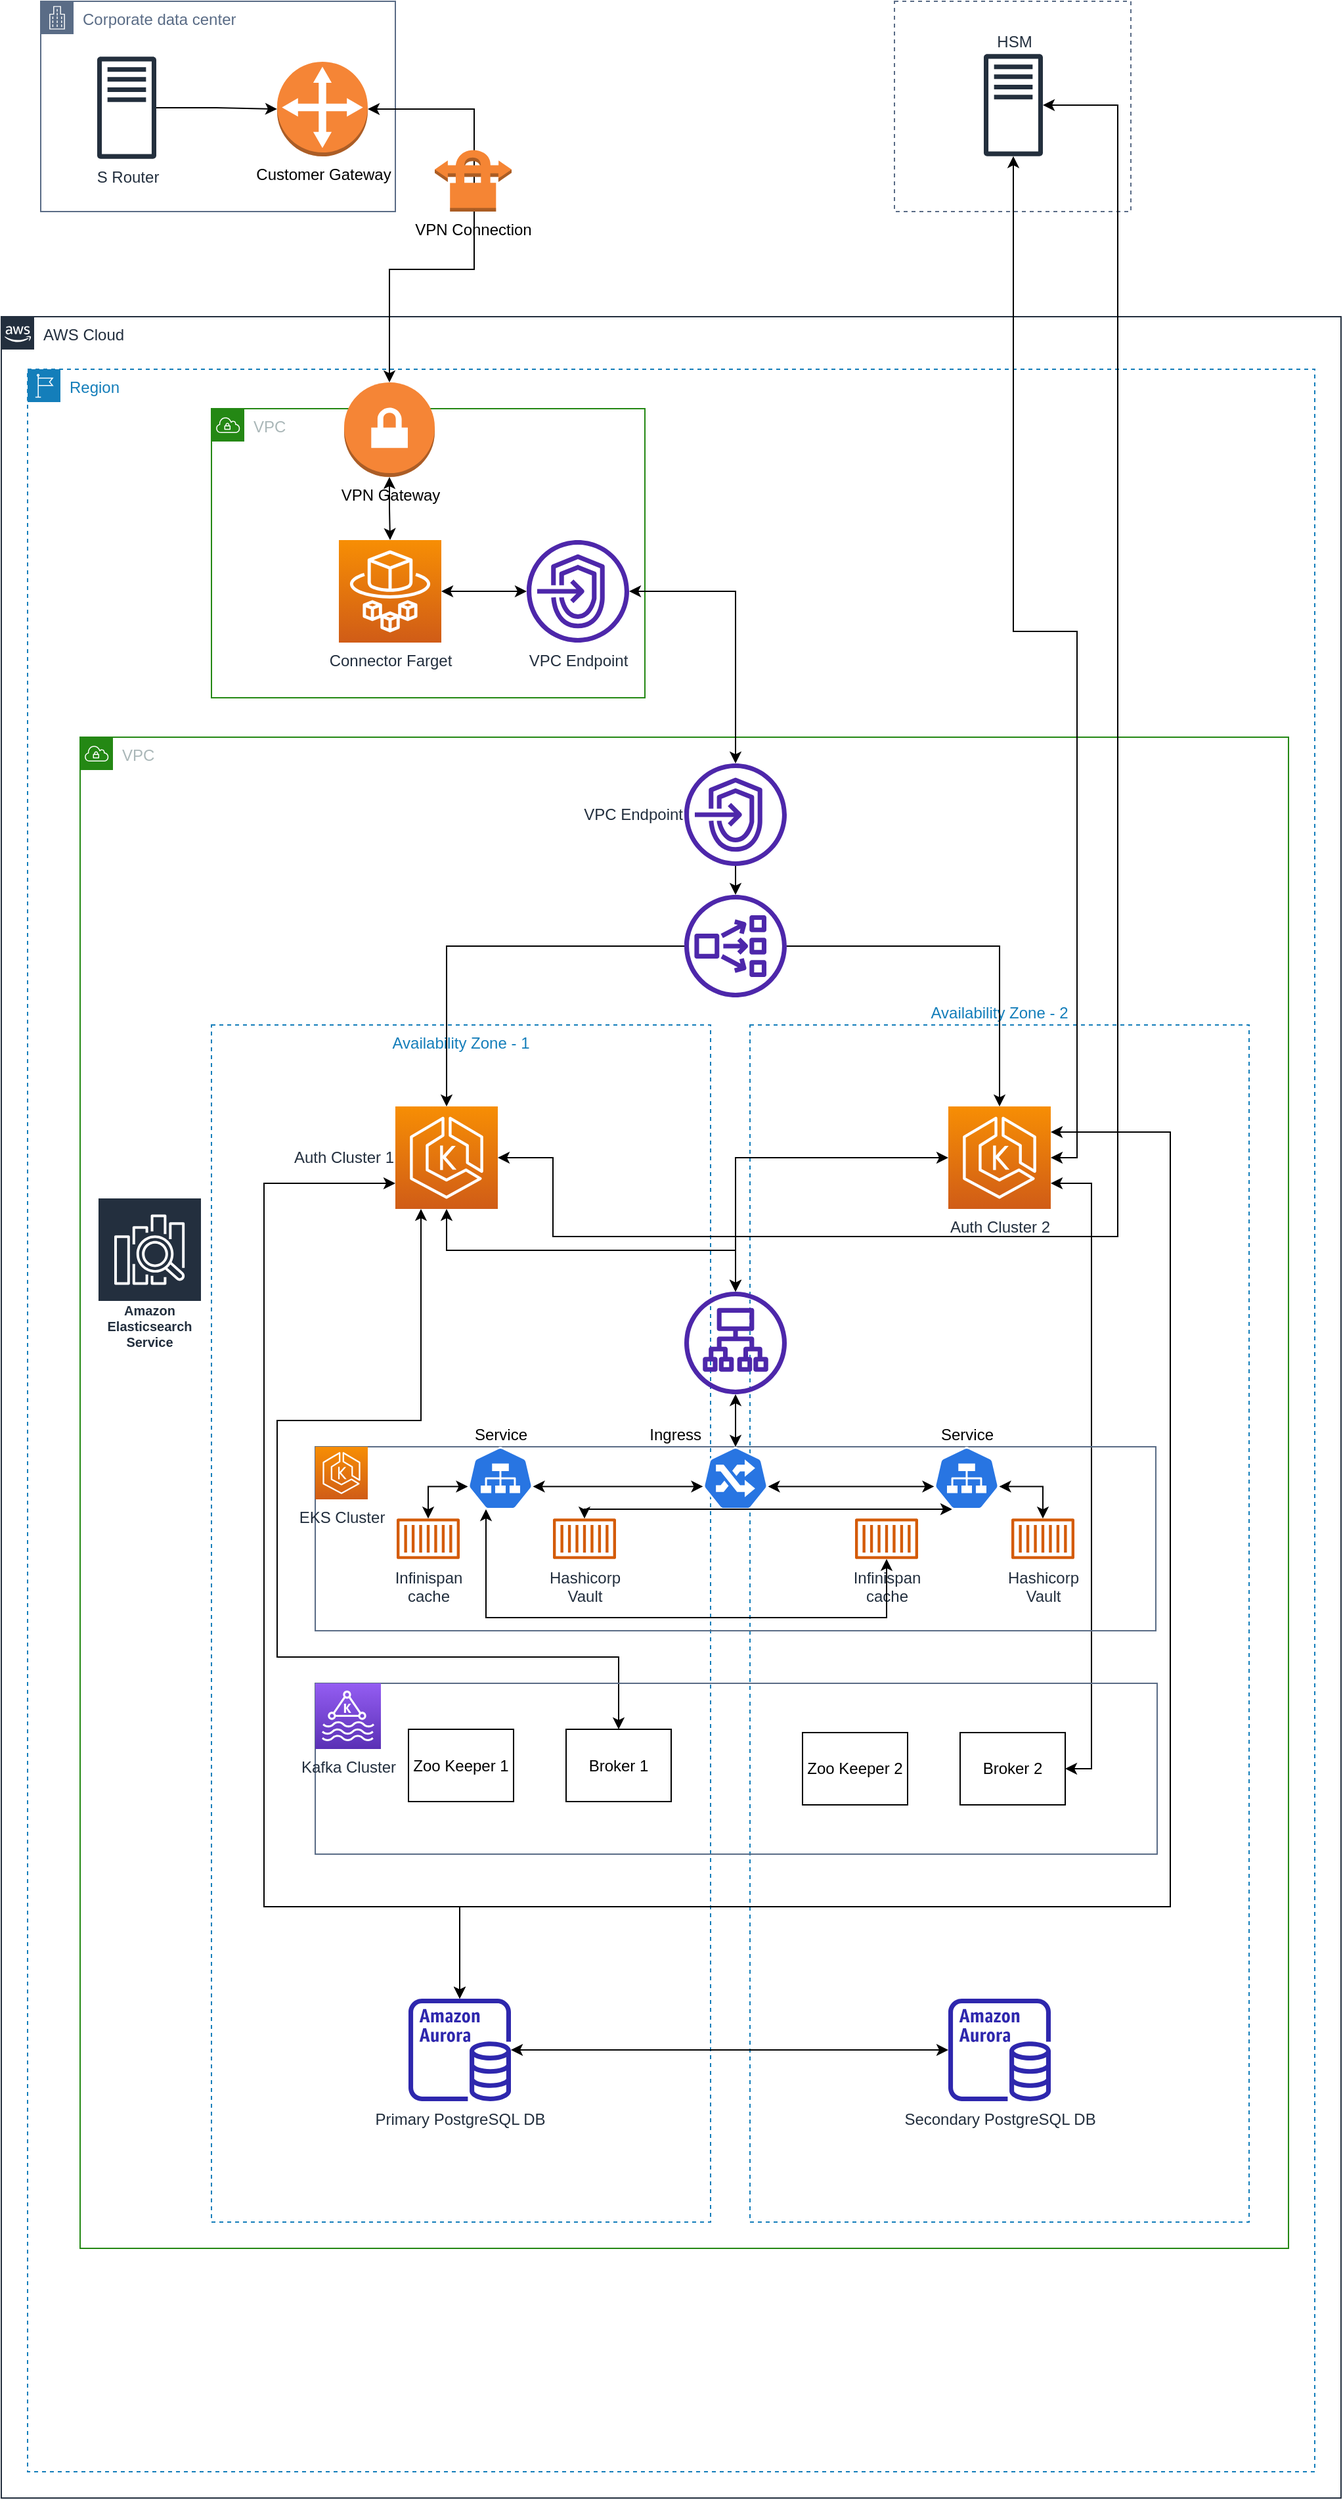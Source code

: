 <mxfile version="17.5.0" type="github">
  <diagram id="ZLm3gOEqDaADDMG7zsBQ" name="Page-1">
    <mxGraphModel dx="1038" dy="579" grid="1" gridSize="10" guides="1" tooltips="1" connect="1" arrows="1" fold="1" page="1" pageScale="1" pageWidth="850" pageHeight="1100" math="0" shadow="0">
      <root>
        <mxCell id="0" />
        <mxCell id="1" parent="0" />
        <mxCell id="sWBqQdJsFsiWwsDBz4wd-2" value="AWS Cloud" style="points=[[0,0],[0.25,0],[0.5,0],[0.75,0],[1,0],[1,0.25],[1,0.5],[1,0.75],[1,1],[0.75,1],[0.5,1],[0.25,1],[0,1],[0,0.75],[0,0.5],[0,0.25]];outlineConnect=0;gradientColor=none;html=1;whiteSpace=wrap;fontSize=12;fontStyle=0;container=1;pointerEvents=0;collapsible=0;recursiveResize=0;shape=mxgraph.aws4.group;grIcon=mxgraph.aws4.group_aws_cloud_alt;strokeColor=#232F3E;fillColor=none;verticalAlign=top;align=left;spacingLeft=30;fontColor=#232F3E;dashed=0;" parent="1" vertex="1">
          <mxGeometry x="20" y="280" width="1020" height="1660" as="geometry" />
        </mxCell>
        <mxCell id="sWBqQdJsFsiWwsDBz4wd-3" value="Region" style="points=[[0,0],[0.25,0],[0.5,0],[0.75,0],[1,0],[1,0.25],[1,0.5],[1,0.75],[1,1],[0.75,1],[0.5,1],[0.25,1],[0,1],[0,0.75],[0,0.5],[0,0.25]];outlineConnect=0;gradientColor=none;html=1;whiteSpace=wrap;fontSize=12;fontStyle=0;container=1;pointerEvents=0;collapsible=0;recursiveResize=0;shape=mxgraph.aws4.group;grIcon=mxgraph.aws4.group_region;strokeColor=#147EBA;fillColor=none;verticalAlign=top;align=left;spacingLeft=30;fontColor=#147EBA;dashed=1;" parent="sWBqQdJsFsiWwsDBz4wd-2" vertex="1">
          <mxGeometry x="20" y="40" width="980" height="1600" as="geometry" />
        </mxCell>
        <mxCell id="sWBqQdJsFsiWwsDBz4wd-5" value="VPC" style="points=[[0,0],[0.25,0],[0.5,0],[0.75,0],[1,0],[1,0.25],[1,0.5],[1,0.75],[1,1],[0.75,1],[0.5,1],[0.25,1],[0,1],[0,0.75],[0,0.5],[0,0.25]];outlineConnect=0;gradientColor=none;html=1;whiteSpace=wrap;fontSize=12;fontStyle=0;container=1;pointerEvents=0;collapsible=0;recursiveResize=0;shape=mxgraph.aws4.group;grIcon=mxgraph.aws4.group_vpc;strokeColor=#248814;fillColor=none;verticalAlign=top;align=left;spacingLeft=30;fontColor=#AAB7B8;dashed=0;" parent="sWBqQdJsFsiWwsDBz4wd-3" vertex="1">
          <mxGeometry x="140" y="30" width="330" height="220" as="geometry" />
        </mxCell>
        <mxCell id="sWBqQdJsFsiWwsDBz4wd-17" style="edgeStyle=orthogonalEdgeStyle;rounded=0;orthogonalLoop=1;jettySize=auto;html=1;startArrow=classic;startFill=1;" parent="sWBqQdJsFsiWwsDBz4wd-5" source="sWBqQdJsFsiWwsDBz4wd-14" target="sWBqQdJsFsiWwsDBz4wd-16" edge="1">
          <mxGeometry relative="1" as="geometry" />
        </mxCell>
        <mxCell id="sWBqQdJsFsiWwsDBz4wd-14" value="Connector Farget" style="sketch=0;points=[[0,0,0],[0.25,0,0],[0.5,0,0],[0.75,0,0],[1,0,0],[0,1,0],[0.25,1,0],[0.5,1,0],[0.75,1,0],[1,1,0],[0,0.25,0],[0,0.5,0],[0,0.75,0],[1,0.25,0],[1,0.5,0],[1,0.75,0]];outlineConnect=0;fontColor=#232F3E;gradientColor=#F78E04;gradientDirection=north;fillColor=#D05C17;strokeColor=#ffffff;dashed=0;verticalLabelPosition=bottom;verticalAlign=top;align=center;html=1;fontSize=12;fontStyle=0;aspect=fixed;shape=mxgraph.aws4.resourceIcon;resIcon=mxgraph.aws4.fargate;" parent="sWBqQdJsFsiWwsDBz4wd-5" vertex="1">
          <mxGeometry x="97" y="100" width="78" height="78" as="geometry" />
        </mxCell>
        <mxCell id="sWBqQdJsFsiWwsDBz4wd-16" value="VPC Endpoint" style="sketch=0;outlineConnect=0;fontColor=#232F3E;gradientColor=none;fillColor=#4D27AA;strokeColor=none;dashed=0;verticalLabelPosition=bottom;verticalAlign=top;align=center;html=1;fontSize=12;fontStyle=0;aspect=fixed;pointerEvents=1;shape=mxgraph.aws4.endpoints;" parent="sWBqQdJsFsiWwsDBz4wd-5" vertex="1">
          <mxGeometry x="240" y="100" width="78" height="78" as="geometry" />
        </mxCell>
        <mxCell id="sWBqQdJsFsiWwsDBz4wd-15" style="edgeStyle=orthogonalEdgeStyle;rounded=0;orthogonalLoop=1;jettySize=auto;html=1;startArrow=classic;startFill=1;" parent="sWBqQdJsFsiWwsDBz4wd-3" source="sWBqQdJsFsiWwsDBz4wd-10" target="sWBqQdJsFsiWwsDBz4wd-14" edge="1">
          <mxGeometry relative="1" as="geometry" />
        </mxCell>
        <mxCell id="sWBqQdJsFsiWwsDBz4wd-10" value="VPN Gateway" style="outlineConnect=0;dashed=0;verticalLabelPosition=bottom;verticalAlign=top;align=center;html=1;shape=mxgraph.aws3.vpn_gateway;fillColor=#F58536;gradientColor=none;" parent="sWBqQdJsFsiWwsDBz4wd-3" vertex="1">
          <mxGeometry x="241" y="10" width="69" height="72" as="geometry" />
        </mxCell>
        <mxCell id="sWBqQdJsFsiWwsDBz4wd-18" value="VPC" style="points=[[0,0],[0.25,0],[0.5,0],[0.75,0],[1,0],[1,0.25],[1,0.5],[1,0.75],[1,1],[0.75,1],[0.5,1],[0.25,1],[0,1],[0,0.75],[0,0.5],[0,0.25]];outlineConnect=0;gradientColor=none;html=1;whiteSpace=wrap;fontSize=12;fontStyle=0;container=1;pointerEvents=0;collapsible=0;recursiveResize=0;shape=mxgraph.aws4.group;grIcon=mxgraph.aws4.group_vpc;strokeColor=#248814;fillColor=none;verticalAlign=top;align=left;spacingLeft=30;fontColor=#AAB7B8;dashed=0;" parent="sWBqQdJsFsiWwsDBz4wd-3" vertex="1">
          <mxGeometry x="40" y="280" width="920" height="1150" as="geometry" />
        </mxCell>
        <mxCell id="WpvP-rq0O9A4-NwhxeJN-3" style="edgeStyle=orthogonalEdgeStyle;rounded=0;orthogonalLoop=1;jettySize=auto;html=1;" edge="1" parent="sWBqQdJsFsiWwsDBz4wd-18" source="sWBqQdJsFsiWwsDBz4wd-19" target="WpvP-rq0O9A4-NwhxeJN-2">
          <mxGeometry relative="1" as="geometry" />
        </mxCell>
        <mxCell id="sWBqQdJsFsiWwsDBz4wd-19" value="VPC Endpoint" style="sketch=0;outlineConnect=0;fontColor=#232F3E;gradientColor=none;fillColor=#4D27AA;strokeColor=none;dashed=0;verticalLabelPosition=middle;verticalAlign=middle;align=right;html=1;fontSize=12;fontStyle=0;aspect=fixed;pointerEvents=1;shape=mxgraph.aws4.endpoints;labelPosition=left;" parent="sWBqQdJsFsiWwsDBz4wd-18" vertex="1">
          <mxGeometry x="460" y="20" width="78" height="78" as="geometry" />
        </mxCell>
        <mxCell id="sWBqQdJsFsiWwsDBz4wd-21" value="Availability Zone - 1" style="fillColor=none;strokeColor=#147EBA;dashed=1;verticalAlign=top;fontStyle=0;fontColor=#147EBA;" parent="sWBqQdJsFsiWwsDBz4wd-18" vertex="1">
          <mxGeometry x="100" y="219" width="380" height="911" as="geometry" />
        </mxCell>
        <mxCell id="WpvP-rq0O9A4-NwhxeJN-25" style="edgeStyle=orthogonalEdgeStyle;rounded=0;orthogonalLoop=1;jettySize=auto;html=1;exitX=0.5;exitY=1;exitDx=0;exitDy=0;exitPerimeter=0;startArrow=classic;startFill=1;" edge="1" parent="sWBqQdJsFsiWwsDBz4wd-18" source="sWBqQdJsFsiWwsDBz4wd-22" target="WpvP-rq0O9A4-NwhxeJN-20">
          <mxGeometry relative="1" as="geometry" />
        </mxCell>
        <mxCell id="WpvP-rq0O9A4-NwhxeJN-42" style="edgeStyle=orthogonalEdgeStyle;rounded=0;orthogonalLoop=1;jettySize=auto;html=1;exitX=0.25;exitY=1;exitDx=0;exitDy=0;exitPerimeter=0;entryX=0.5;entryY=0;entryDx=0;entryDy=0;startArrow=classic;startFill=1;" edge="1" parent="sWBqQdJsFsiWwsDBz4wd-18" source="sWBqQdJsFsiWwsDBz4wd-22" target="WpvP-rq0O9A4-NwhxeJN-39">
          <mxGeometry relative="1" as="geometry">
            <Array as="points">
              <mxPoint x="260" y="520" />
              <mxPoint x="150" y="520" />
              <mxPoint x="150" y="700" />
              <mxPoint x="410" y="700" />
            </Array>
          </mxGeometry>
        </mxCell>
        <mxCell id="WpvP-rq0O9A4-NwhxeJN-47" style="edgeStyle=orthogonalEdgeStyle;rounded=0;orthogonalLoop=1;jettySize=auto;html=1;exitX=0;exitY=0.75;exitDx=0;exitDy=0;exitPerimeter=0;startArrow=classic;startFill=1;" edge="1" parent="sWBqQdJsFsiWwsDBz4wd-18" source="sWBqQdJsFsiWwsDBz4wd-22" target="WpvP-rq0O9A4-NwhxeJN-44">
          <mxGeometry relative="1" as="geometry">
            <Array as="points">
              <mxPoint x="140" y="340" />
              <mxPoint x="140" y="890" />
              <mxPoint x="289" y="890" />
            </Array>
          </mxGeometry>
        </mxCell>
        <mxCell id="sWBqQdJsFsiWwsDBz4wd-22" value="Auth Cluster 1" style="sketch=0;points=[[0,0,0],[0.25,0,0],[0.5,0,0],[0.75,0,0],[1,0,0],[0,1,0],[0.25,1,0],[0.5,1,0],[0.75,1,0],[1,1,0],[0,0.25,0],[0,0.5,0],[0,0.75,0],[1,0.25,0],[1,0.5,0],[1,0.75,0]];outlineConnect=0;fontColor=#232F3E;gradientColor=#F78E04;gradientDirection=north;fillColor=#D05C17;strokeColor=#ffffff;dashed=0;verticalLabelPosition=middle;verticalAlign=middle;align=right;html=1;fontSize=12;fontStyle=0;aspect=fixed;shape=mxgraph.aws4.resourceIcon;resIcon=mxgraph.aws4.eks;labelPosition=left;" parent="sWBqQdJsFsiWwsDBz4wd-18" vertex="1">
          <mxGeometry x="240" y="281" width="78" height="78" as="geometry" />
        </mxCell>
        <mxCell id="WpvP-rq0O9A4-NwhxeJN-1" value="Availability Zone - 2" style="fillColor=none;strokeColor=#147EBA;dashed=1;verticalAlign=bottom;fontStyle=0;fontColor=#147EBA;labelPosition=center;verticalLabelPosition=top;align=center;" vertex="1" parent="sWBqQdJsFsiWwsDBz4wd-18">
          <mxGeometry x="510" y="219" width="380" height="911" as="geometry" />
        </mxCell>
        <mxCell id="WpvP-rq0O9A4-NwhxeJN-6" style="edgeStyle=orthogonalEdgeStyle;rounded=0;orthogonalLoop=1;jettySize=auto;html=1;entryX=0.5;entryY=0;entryDx=0;entryDy=0;entryPerimeter=0;" edge="1" parent="sWBqQdJsFsiWwsDBz4wd-18" source="WpvP-rq0O9A4-NwhxeJN-2" target="sWBqQdJsFsiWwsDBz4wd-22">
          <mxGeometry relative="1" as="geometry" />
        </mxCell>
        <mxCell id="WpvP-rq0O9A4-NwhxeJN-7" style="edgeStyle=orthogonalEdgeStyle;rounded=0;orthogonalLoop=1;jettySize=auto;html=1;" edge="1" parent="sWBqQdJsFsiWwsDBz4wd-18" source="WpvP-rq0O9A4-NwhxeJN-2" target="WpvP-rq0O9A4-NwhxeJN-5">
          <mxGeometry relative="1" as="geometry" />
        </mxCell>
        <mxCell id="WpvP-rq0O9A4-NwhxeJN-2" value="" style="sketch=0;outlineConnect=0;fontColor=#232F3E;gradientColor=none;fillColor=#4D27AA;strokeColor=none;dashed=0;verticalLabelPosition=bottom;verticalAlign=top;align=center;html=1;fontSize=12;fontStyle=0;aspect=fixed;pointerEvents=1;shape=mxgraph.aws4.network_load_balancer;" vertex="1" parent="sWBqQdJsFsiWwsDBz4wd-18">
          <mxGeometry x="460" y="120" width="78" height="78" as="geometry" />
        </mxCell>
        <mxCell id="WpvP-rq0O9A4-NwhxeJN-4" value="Amazon Elasticsearch Service" style="sketch=0;outlineConnect=0;fontColor=#232F3E;gradientColor=none;strokeColor=#ffffff;fillColor=#232F3E;dashed=0;verticalLabelPosition=middle;verticalAlign=bottom;align=center;html=1;whiteSpace=wrap;fontSize=10;fontStyle=1;spacing=3;shape=mxgraph.aws4.productIcon;prIcon=mxgraph.aws4.elasticsearch_service;" vertex="1" parent="sWBqQdJsFsiWwsDBz4wd-18">
          <mxGeometry x="13" y="350" width="80" height="120" as="geometry" />
        </mxCell>
        <mxCell id="WpvP-rq0O9A4-NwhxeJN-26" style="edgeStyle=orthogonalEdgeStyle;rounded=0;orthogonalLoop=1;jettySize=auto;html=1;startArrow=classic;startFill=1;" edge="1" parent="sWBqQdJsFsiWwsDBz4wd-18" source="WpvP-rq0O9A4-NwhxeJN-5" target="WpvP-rq0O9A4-NwhxeJN-20">
          <mxGeometry relative="1" as="geometry" />
        </mxCell>
        <mxCell id="WpvP-rq0O9A4-NwhxeJN-43" style="edgeStyle=orthogonalEdgeStyle;rounded=0;orthogonalLoop=1;jettySize=auto;html=1;exitX=1;exitY=0.75;exitDx=0;exitDy=0;exitPerimeter=0;entryX=1;entryY=0.5;entryDx=0;entryDy=0;startArrow=classic;startFill=1;" edge="1" parent="sWBqQdJsFsiWwsDBz4wd-18" source="WpvP-rq0O9A4-NwhxeJN-5" target="WpvP-rq0O9A4-NwhxeJN-41">
          <mxGeometry relative="1" as="geometry" />
        </mxCell>
        <mxCell id="WpvP-rq0O9A4-NwhxeJN-49" style="edgeStyle=orthogonalEdgeStyle;rounded=0;orthogonalLoop=1;jettySize=auto;html=1;exitX=1;exitY=0.25;exitDx=0;exitDy=0;exitPerimeter=0;startArrow=classic;startFill=1;" edge="1" parent="sWBqQdJsFsiWwsDBz4wd-18" source="WpvP-rq0O9A4-NwhxeJN-5" target="WpvP-rq0O9A4-NwhxeJN-44">
          <mxGeometry relative="1" as="geometry">
            <Array as="points">
              <mxPoint x="830" y="301" />
              <mxPoint x="830" y="890" />
              <mxPoint x="289" y="890" />
            </Array>
          </mxGeometry>
        </mxCell>
        <mxCell id="WpvP-rq0O9A4-NwhxeJN-5" value="Auth Cluster 2" style="sketch=0;points=[[0,0,0],[0.25,0,0],[0.5,0,0],[0.75,0,0],[1,0,0],[0,1,0],[0.25,1,0],[0.5,1,0],[0.75,1,0],[1,1,0],[0,0.25,0],[0,0.5,0],[0,0.75,0],[1,0.25,0],[1,0.5,0],[1,0.75,0]];outlineConnect=0;fontColor=#232F3E;gradientColor=#F78E04;gradientDirection=north;fillColor=#D05C17;strokeColor=#ffffff;dashed=0;verticalLabelPosition=bottom;verticalAlign=top;align=center;html=1;fontSize=12;fontStyle=0;aspect=fixed;shape=mxgraph.aws4.resourceIcon;resIcon=mxgraph.aws4.eks;labelPosition=center;" vertex="1" parent="sWBqQdJsFsiWwsDBz4wd-18">
          <mxGeometry x="661" y="281" width="78" height="78" as="geometry" />
        </mxCell>
        <mxCell id="WpvP-rq0O9A4-NwhxeJN-18" value="" style="group;labelPosition=center;verticalLabelPosition=top;align=center;verticalAlign=bottom;" vertex="1" connectable="0" parent="sWBqQdJsFsiWwsDBz4wd-18">
          <mxGeometry x="179" y="540" width="640" height="140" as="geometry" />
        </mxCell>
        <mxCell id="WpvP-rq0O9A4-NwhxeJN-13" value="" style="fillColor=none;strokeColor=#5A6C86;verticalAlign=top;fontStyle=0;fontColor=#5A6C86;" vertex="1" parent="WpvP-rq0O9A4-NwhxeJN-18">
          <mxGeometry width="640" height="140" as="geometry" />
        </mxCell>
        <mxCell id="WpvP-rq0O9A4-NwhxeJN-14" value="Infinispan&lt;br&gt;cache" style="sketch=0;outlineConnect=0;fontColor=#232F3E;gradientColor=none;fillColor=#D45B07;strokeColor=none;dashed=0;verticalLabelPosition=bottom;verticalAlign=top;align=center;html=1;fontSize=12;fontStyle=0;aspect=fixed;pointerEvents=1;shape=mxgraph.aws4.container_1;" vertex="1" parent="WpvP-rq0O9A4-NwhxeJN-18">
          <mxGeometry x="62" y="54.5" width="48" height="31" as="geometry" />
        </mxCell>
        <mxCell id="WpvP-rq0O9A4-NwhxeJN-15" value="Hashicorp&lt;br&gt;Vault" style="sketch=0;outlineConnect=0;fontColor=#232F3E;gradientColor=none;fillColor=#D45B07;strokeColor=none;dashed=0;verticalLabelPosition=bottom;verticalAlign=top;align=center;html=1;fontSize=12;fontStyle=0;aspect=fixed;pointerEvents=1;shape=mxgraph.aws4.container_1;" vertex="1" parent="WpvP-rq0O9A4-NwhxeJN-18">
          <mxGeometry x="181" y="54.5" width="48" height="31" as="geometry" />
        </mxCell>
        <mxCell id="WpvP-rq0O9A4-NwhxeJN-16" value="Infinispan&lt;br&gt;cache" style="sketch=0;outlineConnect=0;fontColor=#232F3E;gradientColor=none;fillColor=#D45B07;strokeColor=none;dashed=0;verticalLabelPosition=bottom;verticalAlign=top;align=center;html=1;fontSize=12;fontStyle=0;aspect=fixed;pointerEvents=1;shape=mxgraph.aws4.container_1;" vertex="1" parent="WpvP-rq0O9A4-NwhxeJN-18">
          <mxGeometry x="411" y="54.5" width="48" height="31" as="geometry" />
        </mxCell>
        <mxCell id="WpvP-rq0O9A4-NwhxeJN-17" value="Hashicorp&lt;br&gt;Vault" style="sketch=0;outlineConnect=0;fontColor=#232F3E;gradientColor=none;fillColor=#D45B07;strokeColor=none;dashed=0;verticalLabelPosition=bottom;verticalAlign=top;align=center;html=1;fontSize=12;fontStyle=0;aspect=fixed;pointerEvents=1;shape=mxgraph.aws4.container_1;" vertex="1" parent="WpvP-rq0O9A4-NwhxeJN-18">
          <mxGeometry x="530" y="54.5" width="48" height="31" as="geometry" />
        </mxCell>
        <mxCell id="WpvP-rq0O9A4-NwhxeJN-19" value="EKS Cluster" style="sketch=0;points=[[0,0,0],[0.25,0,0],[0.5,0,0],[0.75,0,0],[1,0,0],[0,1,0],[0.25,1,0],[0.5,1,0],[0.75,1,0],[1,1,0],[0,0.25,0],[0,0.5,0],[0,0.75,0],[1,0.25,0],[1,0.5,0],[1,0.75,0]];outlineConnect=0;fontColor=#232F3E;gradientColor=#F78E04;gradientDirection=north;fillColor=#D05C17;strokeColor=#ffffff;dashed=0;verticalLabelPosition=bottom;verticalAlign=top;align=center;html=1;fontSize=12;fontStyle=0;aspect=fixed;shape=mxgraph.aws4.resourceIcon;resIcon=mxgraph.aws4.eks;" vertex="1" parent="WpvP-rq0O9A4-NwhxeJN-18">
          <mxGeometry width="40" height="40" as="geometry" />
        </mxCell>
        <mxCell id="WpvP-rq0O9A4-NwhxeJN-27" style="edgeStyle=orthogonalEdgeStyle;rounded=0;orthogonalLoop=1;jettySize=auto;html=1;exitX=0.005;exitY=0.63;exitDx=0;exitDy=0;exitPerimeter=0;entryX=0.995;entryY=0.63;entryDx=0;entryDy=0;entryPerimeter=0;startArrow=classic;startFill=1;" edge="1" parent="WpvP-rq0O9A4-NwhxeJN-18" source="WpvP-rq0O9A4-NwhxeJN-21" target="WpvP-rq0O9A4-NwhxeJN-22">
          <mxGeometry relative="1" as="geometry" />
        </mxCell>
        <mxCell id="WpvP-rq0O9A4-NwhxeJN-29" style="edgeStyle=orthogonalEdgeStyle;rounded=0;orthogonalLoop=1;jettySize=auto;html=1;exitX=0.995;exitY=0.63;exitDx=0;exitDy=0;exitPerimeter=0;entryX=0.005;entryY=0.63;entryDx=0;entryDy=0;entryPerimeter=0;startArrow=classic;startFill=1;" edge="1" parent="WpvP-rq0O9A4-NwhxeJN-18" source="WpvP-rq0O9A4-NwhxeJN-21" target="WpvP-rq0O9A4-NwhxeJN-23">
          <mxGeometry relative="1" as="geometry" />
        </mxCell>
        <mxCell id="WpvP-rq0O9A4-NwhxeJN-21" value="Ingress" style="sketch=0;html=1;dashed=0;whitespace=wrap;fillColor=#2875E2;strokeColor=#ffffff;points=[[0.005,0.63,0],[0.1,0.2,0],[0.9,0.2,0],[0.5,0,0],[0.995,0.63,0],[0.72,0.99,0],[0.5,1,0],[0.28,0.99,0]];shape=mxgraph.kubernetes.icon;prIcon=ing;labelPosition=left;verticalLabelPosition=top;align=right;verticalAlign=bottom;" vertex="1" parent="WpvP-rq0O9A4-NwhxeJN-18">
          <mxGeometry x="295" width="50" height="48" as="geometry" />
        </mxCell>
        <mxCell id="WpvP-rq0O9A4-NwhxeJN-30" style="edgeStyle=orthogonalEdgeStyle;rounded=0;orthogonalLoop=1;jettySize=auto;html=1;exitX=0.005;exitY=0.63;exitDx=0;exitDy=0;exitPerimeter=0;startArrow=classic;startFill=1;" edge="1" parent="WpvP-rq0O9A4-NwhxeJN-18" source="WpvP-rq0O9A4-NwhxeJN-22" target="WpvP-rq0O9A4-NwhxeJN-14">
          <mxGeometry relative="1" as="geometry" />
        </mxCell>
        <mxCell id="WpvP-rq0O9A4-NwhxeJN-31" style="edgeStyle=orthogonalEdgeStyle;rounded=0;orthogonalLoop=1;jettySize=auto;html=1;exitX=0.28;exitY=0.99;exitDx=0;exitDy=0;exitPerimeter=0;startArrow=classic;startFill=1;" edge="1" parent="WpvP-rq0O9A4-NwhxeJN-18" source="WpvP-rq0O9A4-NwhxeJN-22" target="WpvP-rq0O9A4-NwhxeJN-16">
          <mxGeometry relative="1" as="geometry">
            <Array as="points">
              <mxPoint x="130" y="130" />
              <mxPoint x="435" y="130" />
            </Array>
          </mxGeometry>
        </mxCell>
        <mxCell id="WpvP-rq0O9A4-NwhxeJN-22" value="Service" style="sketch=0;html=1;dashed=0;whitespace=wrap;fillColor=#2875E2;strokeColor=#ffffff;points=[[0.005,0.63,0],[0.1,0.2,0],[0.9,0.2,0],[0.5,0,0],[0.995,0.63,0],[0.72,0.99,0],[0.5,1,0],[0.28,0.99,0]];shape=mxgraph.kubernetes.icon;prIcon=svc;labelPosition=center;verticalLabelPosition=top;align=center;verticalAlign=bottom;" vertex="1" parent="WpvP-rq0O9A4-NwhxeJN-18">
          <mxGeometry x="116" width="50" height="48" as="geometry" />
        </mxCell>
        <mxCell id="WpvP-rq0O9A4-NwhxeJN-32" style="edgeStyle=orthogonalEdgeStyle;rounded=0;orthogonalLoop=1;jettySize=auto;html=1;exitX=0.995;exitY=0.63;exitDx=0;exitDy=0;exitPerimeter=0;startArrow=classic;startFill=1;" edge="1" parent="WpvP-rq0O9A4-NwhxeJN-18" source="WpvP-rq0O9A4-NwhxeJN-23" target="WpvP-rq0O9A4-NwhxeJN-17">
          <mxGeometry relative="1" as="geometry" />
        </mxCell>
        <mxCell id="WpvP-rq0O9A4-NwhxeJN-33" style="edgeStyle=orthogonalEdgeStyle;rounded=0;orthogonalLoop=1;jettySize=auto;html=1;exitX=0.28;exitY=0.99;exitDx=0;exitDy=0;exitPerimeter=0;startArrow=classic;startFill=1;" edge="1" parent="WpvP-rq0O9A4-NwhxeJN-18" source="WpvP-rq0O9A4-NwhxeJN-23" target="WpvP-rq0O9A4-NwhxeJN-15">
          <mxGeometry relative="1" as="geometry">
            <Array as="points">
              <mxPoint x="205" y="48" />
            </Array>
          </mxGeometry>
        </mxCell>
        <mxCell id="WpvP-rq0O9A4-NwhxeJN-23" value="Service" style="sketch=0;html=1;dashed=0;whitespace=wrap;fillColor=#2875E2;strokeColor=#ffffff;points=[[0.005,0.63,0],[0.1,0.2,0],[0.9,0.2,0],[0.5,0,0],[0.995,0.63,0],[0.72,0.99,0],[0.5,1,0],[0.28,0.99,0]];shape=mxgraph.kubernetes.icon;prIcon=svc;labelPosition=center;verticalLabelPosition=top;align=center;verticalAlign=bottom;" vertex="1" parent="WpvP-rq0O9A4-NwhxeJN-18">
          <mxGeometry x="471" width="50" height="48" as="geometry" />
        </mxCell>
        <mxCell id="WpvP-rq0O9A4-NwhxeJN-24" style="edgeStyle=orthogonalEdgeStyle;rounded=0;orthogonalLoop=1;jettySize=auto;html=1;entryX=0.5;entryY=0;entryDx=0;entryDy=0;entryPerimeter=0;startArrow=classic;startFill=1;" edge="1" parent="sWBqQdJsFsiWwsDBz4wd-18" source="WpvP-rq0O9A4-NwhxeJN-20" target="WpvP-rq0O9A4-NwhxeJN-21">
          <mxGeometry relative="1" as="geometry" />
        </mxCell>
        <mxCell id="WpvP-rq0O9A4-NwhxeJN-20" value="" style="sketch=0;outlineConnect=0;fontColor=#232F3E;gradientColor=none;fillColor=#4D27AA;strokeColor=none;dashed=0;verticalLabelPosition=bottom;verticalAlign=top;align=center;html=1;fontSize=12;fontStyle=0;aspect=fixed;pointerEvents=1;shape=mxgraph.aws4.application_load_balancer;" vertex="1" parent="sWBqQdJsFsiWwsDBz4wd-18">
          <mxGeometry x="460" y="422" width="78" height="78" as="geometry" />
        </mxCell>
        <mxCell id="WpvP-rq0O9A4-NwhxeJN-34" value="" style="fillColor=none;strokeColor=#5A6C86;verticalAlign=top;fontStyle=0;fontColor=#5A6C86;" vertex="1" parent="sWBqQdJsFsiWwsDBz4wd-18">
          <mxGeometry x="179" y="720" width="641" height="130" as="geometry" />
        </mxCell>
        <mxCell id="WpvP-rq0O9A4-NwhxeJN-35" value="Kafka Cluster" style="sketch=0;points=[[0,0,0],[0.25,0,0],[0.5,0,0],[0.75,0,0],[1,0,0],[0,1,0],[0.25,1,0],[0.5,1,0],[0.75,1,0],[1,1,0],[0,0.25,0],[0,0.5,0],[0,0.75,0],[1,0.25,0],[1,0.5,0],[1,0.75,0]];outlineConnect=0;fontColor=#232F3E;gradientColor=#945DF2;gradientDirection=north;fillColor=#5A30B5;strokeColor=#ffffff;dashed=0;verticalLabelPosition=bottom;verticalAlign=top;align=center;html=1;fontSize=12;fontStyle=0;aspect=fixed;shape=mxgraph.aws4.resourceIcon;resIcon=mxgraph.aws4.managed_streaming_for_kafka;" vertex="1" parent="sWBqQdJsFsiWwsDBz4wd-18">
          <mxGeometry x="179" y="720" width="50" height="50" as="geometry" />
        </mxCell>
        <mxCell id="WpvP-rq0O9A4-NwhxeJN-38" value="Zoo Keeper 1" style="whiteSpace=wrap;html=1;" vertex="1" parent="sWBqQdJsFsiWwsDBz4wd-18">
          <mxGeometry x="250" y="755" width="80" height="55" as="geometry" />
        </mxCell>
        <mxCell id="WpvP-rq0O9A4-NwhxeJN-39" value="Broker 1" style="whiteSpace=wrap;html=1;" vertex="1" parent="sWBqQdJsFsiWwsDBz4wd-18">
          <mxGeometry x="370" y="755" width="80" height="55" as="geometry" />
        </mxCell>
        <mxCell id="WpvP-rq0O9A4-NwhxeJN-40" value="Zoo Keeper 2" style="whiteSpace=wrap;html=1;" vertex="1" parent="sWBqQdJsFsiWwsDBz4wd-18">
          <mxGeometry x="550" y="757.5" width="80" height="55" as="geometry" />
        </mxCell>
        <mxCell id="WpvP-rq0O9A4-NwhxeJN-41" value="Broker 2" style="whiteSpace=wrap;html=1;" vertex="1" parent="sWBqQdJsFsiWwsDBz4wd-18">
          <mxGeometry x="670" y="757.5" width="80" height="55" as="geometry" />
        </mxCell>
        <mxCell id="WpvP-rq0O9A4-NwhxeJN-46" style="edgeStyle=orthogonalEdgeStyle;rounded=0;orthogonalLoop=1;jettySize=auto;html=1;startArrow=classic;startFill=1;" edge="1" parent="sWBqQdJsFsiWwsDBz4wd-18" source="WpvP-rq0O9A4-NwhxeJN-44" target="WpvP-rq0O9A4-NwhxeJN-45">
          <mxGeometry relative="1" as="geometry" />
        </mxCell>
        <mxCell id="WpvP-rq0O9A4-NwhxeJN-44" value="Primary PostgreSQL DB" style="sketch=0;outlineConnect=0;fontColor=#232F3E;gradientColor=none;fillColor=#2E27AD;strokeColor=none;dashed=0;verticalLabelPosition=bottom;verticalAlign=top;align=center;html=1;fontSize=12;fontStyle=0;aspect=fixed;pointerEvents=1;shape=mxgraph.aws4.aurora_instance;" vertex="1" parent="sWBqQdJsFsiWwsDBz4wd-18">
          <mxGeometry x="250" y="960" width="78" height="78" as="geometry" />
        </mxCell>
        <mxCell id="WpvP-rq0O9A4-NwhxeJN-45" value="Secondary PostgreSQL DB" style="sketch=0;outlineConnect=0;fontColor=#232F3E;gradientColor=none;fillColor=#2E27AD;strokeColor=none;dashed=0;verticalLabelPosition=bottom;verticalAlign=top;align=center;html=1;fontSize=12;fontStyle=0;aspect=fixed;pointerEvents=1;shape=mxgraph.aws4.aurora_instance;" vertex="1" parent="sWBqQdJsFsiWwsDBz4wd-18">
          <mxGeometry x="661" y="960" width="78" height="78" as="geometry" />
        </mxCell>
        <mxCell id="sWBqQdJsFsiWwsDBz4wd-20" style="edgeStyle=orthogonalEdgeStyle;rounded=0;orthogonalLoop=1;jettySize=auto;html=1;startArrow=classic;startFill=1;" parent="sWBqQdJsFsiWwsDBz4wd-3" source="sWBqQdJsFsiWwsDBz4wd-16" target="sWBqQdJsFsiWwsDBz4wd-19" edge="1">
          <mxGeometry relative="1" as="geometry" />
        </mxCell>
        <mxCell id="sWBqQdJsFsiWwsDBz4wd-4" value="Corporate data center" style="points=[[0,0],[0.25,0],[0.5,0],[0.75,0],[1,0],[1,0.25],[1,0.5],[1,0.75],[1,1],[0.75,1],[0.5,1],[0.25,1],[0,1],[0,0.75],[0,0.5],[0,0.25]];outlineConnect=0;gradientColor=none;html=1;whiteSpace=wrap;fontSize=12;fontStyle=0;container=1;pointerEvents=0;collapsible=0;recursiveResize=0;shape=mxgraph.aws4.group;grIcon=mxgraph.aws4.group_corporate_data_center;strokeColor=#5A6C86;fillColor=none;verticalAlign=top;align=left;spacingLeft=30;fontColor=#5A6C86;dashed=0;" parent="1" vertex="1">
          <mxGeometry x="50" y="40" width="270" height="160" as="geometry" />
        </mxCell>
        <mxCell id="WpvP-rq0O9A4-NwhxeJN-10" style="edgeStyle=orthogonalEdgeStyle;rounded=0;orthogonalLoop=1;jettySize=auto;html=1;entryX=0;entryY=0.5;entryDx=0;entryDy=0;entryPerimeter=0;" edge="1" parent="sWBqQdJsFsiWwsDBz4wd-4" source="sWBqQdJsFsiWwsDBz4wd-7" target="sWBqQdJsFsiWwsDBz4wd-8">
          <mxGeometry relative="1" as="geometry" />
        </mxCell>
        <mxCell id="sWBqQdJsFsiWwsDBz4wd-7" value="S Router" style="sketch=0;outlineConnect=0;fontColor=#232F3E;gradientColor=none;fillColor=#232F3D;strokeColor=none;dashed=0;verticalLabelPosition=bottom;verticalAlign=top;align=center;html=1;fontSize=12;fontStyle=0;aspect=fixed;pointerEvents=1;shape=mxgraph.aws4.traditional_server;" parent="sWBqQdJsFsiWwsDBz4wd-4" vertex="1">
          <mxGeometry x="43" y="42" width="45" height="78" as="geometry" />
        </mxCell>
        <mxCell id="sWBqQdJsFsiWwsDBz4wd-8" value="Customer Gateway" style="outlineConnect=0;dashed=0;verticalLabelPosition=bottom;verticalAlign=top;align=center;html=1;shape=mxgraph.aws3.customer_gateway;fillColor=#F58536;gradientColor=none;" parent="sWBqQdJsFsiWwsDBz4wd-4" vertex="1">
          <mxGeometry x="180" y="46" width="69" height="72" as="geometry" />
        </mxCell>
        <mxCell id="sWBqQdJsFsiWwsDBz4wd-11" style="edgeStyle=orthogonalEdgeStyle;rounded=0;orthogonalLoop=1;jettySize=auto;html=1;exitX=1;exitY=0.5;exitDx=0;exitDy=0;exitPerimeter=0;entryX=0.5;entryY=0;entryDx=0;entryDy=0;entryPerimeter=0;startArrow=classic;startFill=1;" parent="1" source="sWBqQdJsFsiWwsDBz4wd-8" target="sWBqQdJsFsiWwsDBz4wd-10" edge="1">
          <mxGeometry relative="1" as="geometry">
            <Array as="points">
              <mxPoint x="380" y="122" />
              <mxPoint x="380" y="244" />
              <mxPoint x="316" y="244" />
            </Array>
          </mxGeometry>
        </mxCell>
        <mxCell id="sWBqQdJsFsiWwsDBz4wd-12" value="VPN Connection" style="outlineConnect=0;dashed=0;verticalLabelPosition=bottom;verticalAlign=top;align=center;html=1;shape=mxgraph.aws3.vpn_connection;fillColor=#F58534;gradientColor=none;" parent="1" vertex="1">
          <mxGeometry x="350" y="152" width="58.5" height="48" as="geometry" />
        </mxCell>
        <mxCell id="WpvP-rq0O9A4-NwhxeJN-8" value="" style="fillColor=none;strokeColor=#5A6C86;dashed=1;verticalAlign=top;fontStyle=0;fontColor=#5A6C86;" vertex="1" parent="1">
          <mxGeometry x="700" y="40" width="180" height="160" as="geometry" />
        </mxCell>
        <mxCell id="WpvP-rq0O9A4-NwhxeJN-9" value="HSM" style="sketch=0;outlineConnect=0;fontColor=#232F3E;gradientColor=none;fillColor=#232F3D;strokeColor=none;dashed=0;verticalLabelPosition=top;verticalAlign=bottom;align=center;html=1;fontSize=12;fontStyle=0;aspect=fixed;pointerEvents=1;shape=mxgraph.aws4.traditional_server;labelPosition=center;" vertex="1" parent="1">
          <mxGeometry x="768" y="80" width="45" height="78" as="geometry" />
        </mxCell>
        <mxCell id="WpvP-rq0O9A4-NwhxeJN-11" style="edgeStyle=orthogonalEdgeStyle;rounded=0;orthogonalLoop=1;jettySize=auto;html=1;exitX=1;exitY=0.5;exitDx=0;exitDy=0;exitPerimeter=0;startArrow=classic;startFill=1;" edge="1" parent="1" source="sWBqQdJsFsiWwsDBz4wd-22" target="WpvP-rq0O9A4-NwhxeJN-9">
          <mxGeometry relative="1" as="geometry">
            <Array as="points">
              <mxPoint x="440" y="920" />
              <mxPoint x="440" y="980" />
              <mxPoint x="870" y="980" />
              <mxPoint x="870" y="119" />
            </Array>
          </mxGeometry>
        </mxCell>
        <mxCell id="WpvP-rq0O9A4-NwhxeJN-12" style="edgeStyle=orthogonalEdgeStyle;rounded=0;orthogonalLoop=1;jettySize=auto;html=1;exitX=1;exitY=0.5;exitDx=0;exitDy=0;exitPerimeter=0;startArrow=classic;startFill=1;" edge="1" parent="1" source="WpvP-rq0O9A4-NwhxeJN-5" target="WpvP-rq0O9A4-NwhxeJN-9">
          <mxGeometry relative="1" as="geometry" />
        </mxCell>
      </root>
    </mxGraphModel>
  </diagram>
</mxfile>
